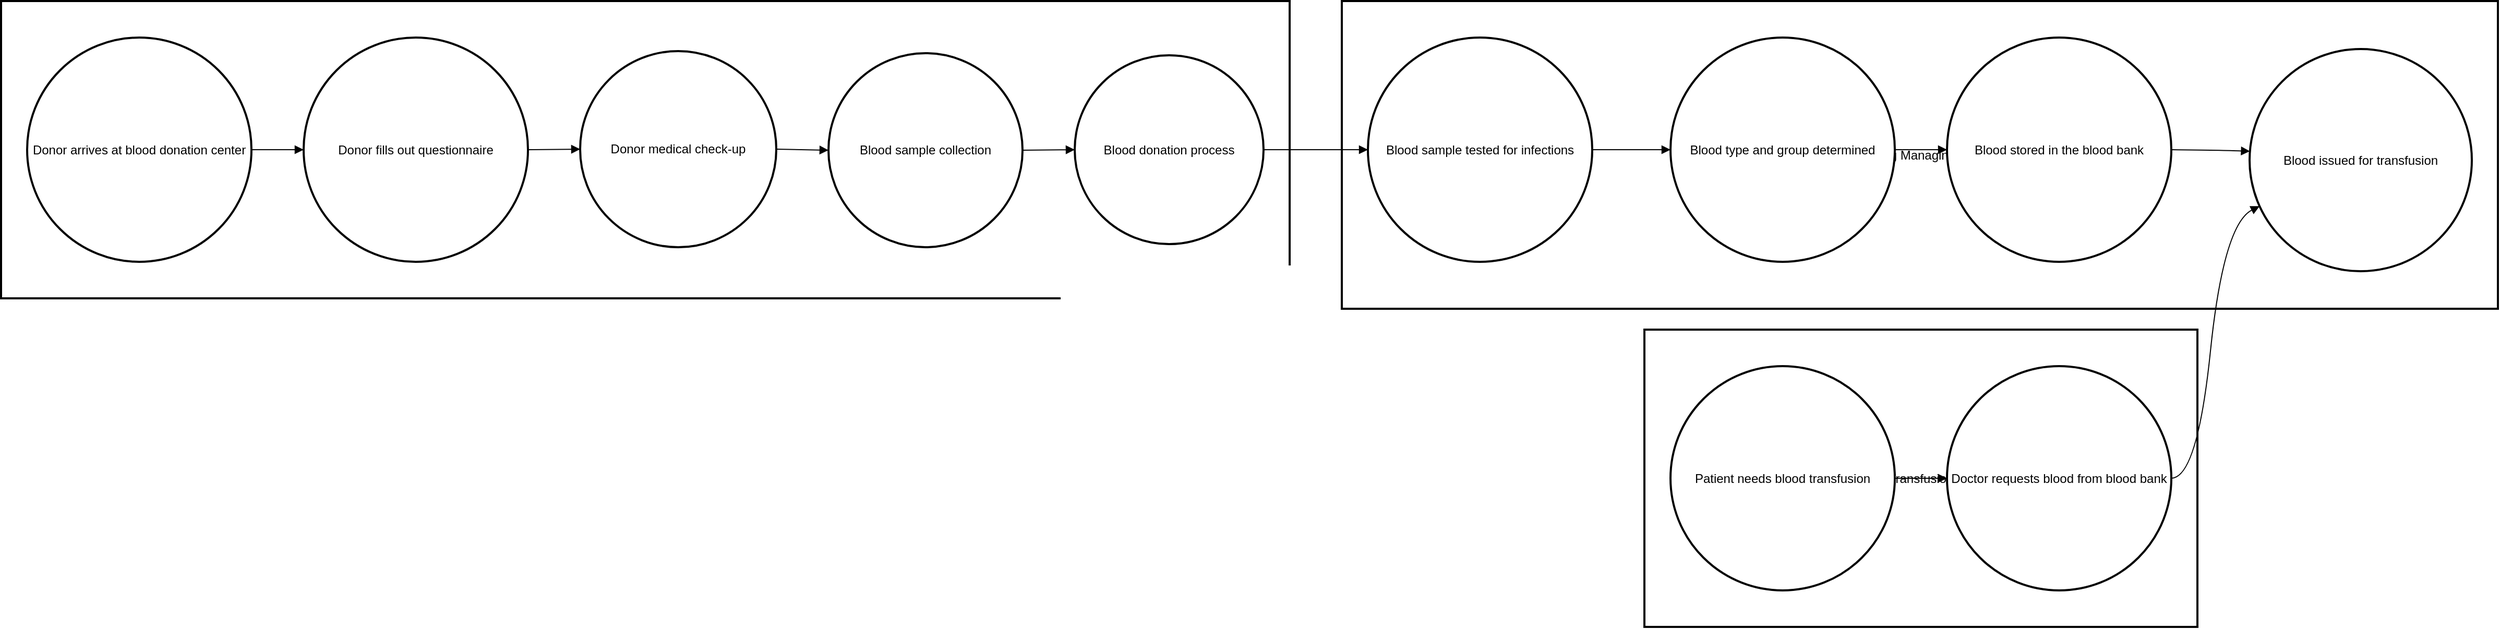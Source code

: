 <mxfile version="26.0.2">
  <diagram name="Page-1" id="7gk0HjKKg_-WMHXf4H8B">
    <mxGraphModel>
      <root>
        <mxCell id="0" />
        <mxCell id="1" parent="0" />
        <mxCell id="2" value="Transfusion" style="whiteSpace=wrap;strokeWidth=2;" vertex="1" parent="1">
          <mxGeometry x="1583" y="323" width="530" height="285" as="geometry" />
        </mxCell>
        <mxCell id="3" value="Blood Bag Managing System" style="whiteSpace=wrap;strokeWidth=2;" vertex="1" parent="1">
          <mxGeometry x="1293" y="8" width="1108" height="295" as="geometry" />
        </mxCell>
        <mxCell id="4" value="Blood Donation" style="whiteSpace=wrap;strokeWidth=2;" vertex="1" parent="1">
          <mxGeometry x="8" y="8" width="1235" height="285" as="geometry" />
        </mxCell>
        <mxCell id="5" value="Donor arrives at blood donation center" style="ellipse;aspect=fixed;strokeWidth=2;whiteSpace=wrap;" vertex="1" parent="1">
          <mxGeometry x="33" y="43" width="215" height="215" as="geometry" />
        </mxCell>
        <mxCell id="6" value="Donor fills out questionnaire" style="ellipse;aspect=fixed;strokeWidth=2;whiteSpace=wrap;" vertex="1" parent="1">
          <mxGeometry x="298" y="43" width="215" height="215" as="geometry" />
        </mxCell>
        <mxCell id="7" value="Donor medical check-up" style="ellipse;aspect=fixed;strokeWidth=2;whiteSpace=wrap;" vertex="1" parent="1">
          <mxGeometry x="563" y="56" width="188" height="188" as="geometry" />
        </mxCell>
        <mxCell id="8" value="Blood sample collection" style="ellipse;aspect=fixed;strokeWidth=2;whiteSpace=wrap;" vertex="1" parent="1">
          <mxGeometry x="801" y="58" width="186" height="186" as="geometry" />
        </mxCell>
        <mxCell id="9" value="Blood donation process" style="ellipse;aspect=fixed;strokeWidth=2;whiteSpace=wrap;" vertex="1" parent="1">
          <mxGeometry x="1037" y="60" width="181" height="181" as="geometry" />
        </mxCell>
        <mxCell id="10" value="Blood sample tested for infections" style="ellipse;aspect=fixed;strokeWidth=2;whiteSpace=wrap;" vertex="1" parent="1">
          <mxGeometry x="1318" y="43" width="215" height="215" as="geometry" />
        </mxCell>
        <mxCell id="11" value="Blood type and group determined" style="ellipse;aspect=fixed;strokeWidth=2;whiteSpace=wrap;" vertex="1" parent="1">
          <mxGeometry x="1608" y="43" width="215" height="215" as="geometry" />
        </mxCell>
        <mxCell id="12" value="Blood stored in the blood bank" style="ellipse;aspect=fixed;strokeWidth=2;whiteSpace=wrap;" vertex="1" parent="1">
          <mxGeometry x="1873" y="43" width="215" height="215" as="geometry" />
        </mxCell>
        <mxCell id="13" value="Blood issued for transfusion" style="ellipse;aspect=fixed;strokeWidth=2;whiteSpace=wrap;" vertex="1" parent="1">
          <mxGeometry x="2163" y="54" width="213" height="213" as="geometry" />
        </mxCell>
        <mxCell id="14" value="Patient needs blood transfusion" style="ellipse;aspect=fixed;strokeWidth=2;whiteSpace=wrap;" vertex="1" parent="1">
          <mxGeometry x="1608" y="358" width="215" height="215" as="geometry" />
        </mxCell>
        <mxCell id="15" value="Doctor requests blood from blood bank" style="ellipse;aspect=fixed;strokeWidth=2;whiteSpace=wrap;" vertex="1" parent="1">
          <mxGeometry x="1873" y="358" width="215" height="215" as="geometry" />
        </mxCell>
        <mxCell id="16" value="" style="curved=1;startArrow=none;endArrow=block;exitX=1;exitY=0.5;entryX=0;entryY=0.5;" edge="1" parent="1" source="5" target="6">
          <mxGeometry relative="1" as="geometry">
            <Array as="points" />
          </mxGeometry>
        </mxCell>
        <mxCell id="17" value="" style="curved=1;startArrow=none;endArrow=block;exitX=1;exitY=0.5;entryX=0;entryY=0.5;" edge="1" parent="1" source="6" target="7">
          <mxGeometry relative="1" as="geometry">
            <Array as="points" />
          </mxGeometry>
        </mxCell>
        <mxCell id="18" value="" style="curved=1;startArrow=none;endArrow=block;exitX=1;exitY=0.5;entryX=0;entryY=0.5;" edge="1" parent="1" source="7" target="8">
          <mxGeometry relative="1" as="geometry">
            <Array as="points" />
          </mxGeometry>
        </mxCell>
        <mxCell id="19" value="" style="curved=1;startArrow=none;endArrow=block;exitX=1;exitY=0.5;entryX=0;entryY=0.5;" edge="1" parent="1" source="8" target="9">
          <mxGeometry relative="1" as="geometry">
            <Array as="points" />
          </mxGeometry>
        </mxCell>
        <mxCell id="20" value="" style="curved=1;startArrow=none;endArrow=block;exitX=1;exitY=0.5;entryX=0;entryY=0.5;" edge="1" parent="1" source="9" target="10">
          <mxGeometry relative="1" as="geometry">
            <Array as="points" />
          </mxGeometry>
        </mxCell>
        <mxCell id="21" value="" style="curved=1;startArrow=none;endArrow=block;exitX=1;exitY=0.5;entryX=0;entryY=0.5;" edge="1" parent="1" source="10" target="11">
          <mxGeometry relative="1" as="geometry">
            <Array as="points" />
          </mxGeometry>
        </mxCell>
        <mxCell id="22" value="" style="curved=1;startArrow=none;endArrow=block;exitX=1;exitY=0.5;entryX=0;entryY=0.5;" edge="1" parent="1" source="11" target="12">
          <mxGeometry relative="1" as="geometry">
            <Array as="points" />
          </mxGeometry>
        </mxCell>
        <mxCell id="23" value="" style="curved=1;startArrow=none;endArrow=block;exitX=1;exitY=0.5;entryX=0;entryY=0.46;" edge="1" parent="1" source="12" target="13">
          <mxGeometry relative="1" as="geometry">
            <Array as="points">
              <mxPoint x="2138" y="151" />
            </Array>
          </mxGeometry>
        </mxCell>
        <mxCell id="24" value="" style="curved=1;startArrow=none;endArrow=block;exitX=1;exitY=0.5;entryX=0;entryY=0.5;" edge="1" parent="1" source="14" target="15">
          <mxGeometry relative="1" as="geometry">
            <Array as="points" />
          </mxGeometry>
        </mxCell>
        <mxCell id="25" value="" style="curved=1;startArrow=none;endArrow=block;exitX=1;exitY=0.5;entryX=0;entryY=0.73;" edge="1" parent="1" source="15" target="13">
          <mxGeometry relative="1" as="geometry">
            <Array as="points">
              <mxPoint x="2113" y="465" />
              <mxPoint x="2138" y="222" />
            </Array>
          </mxGeometry>
        </mxCell>
      </root>
    </mxGraphModel>
  </diagram>
</mxfile>
